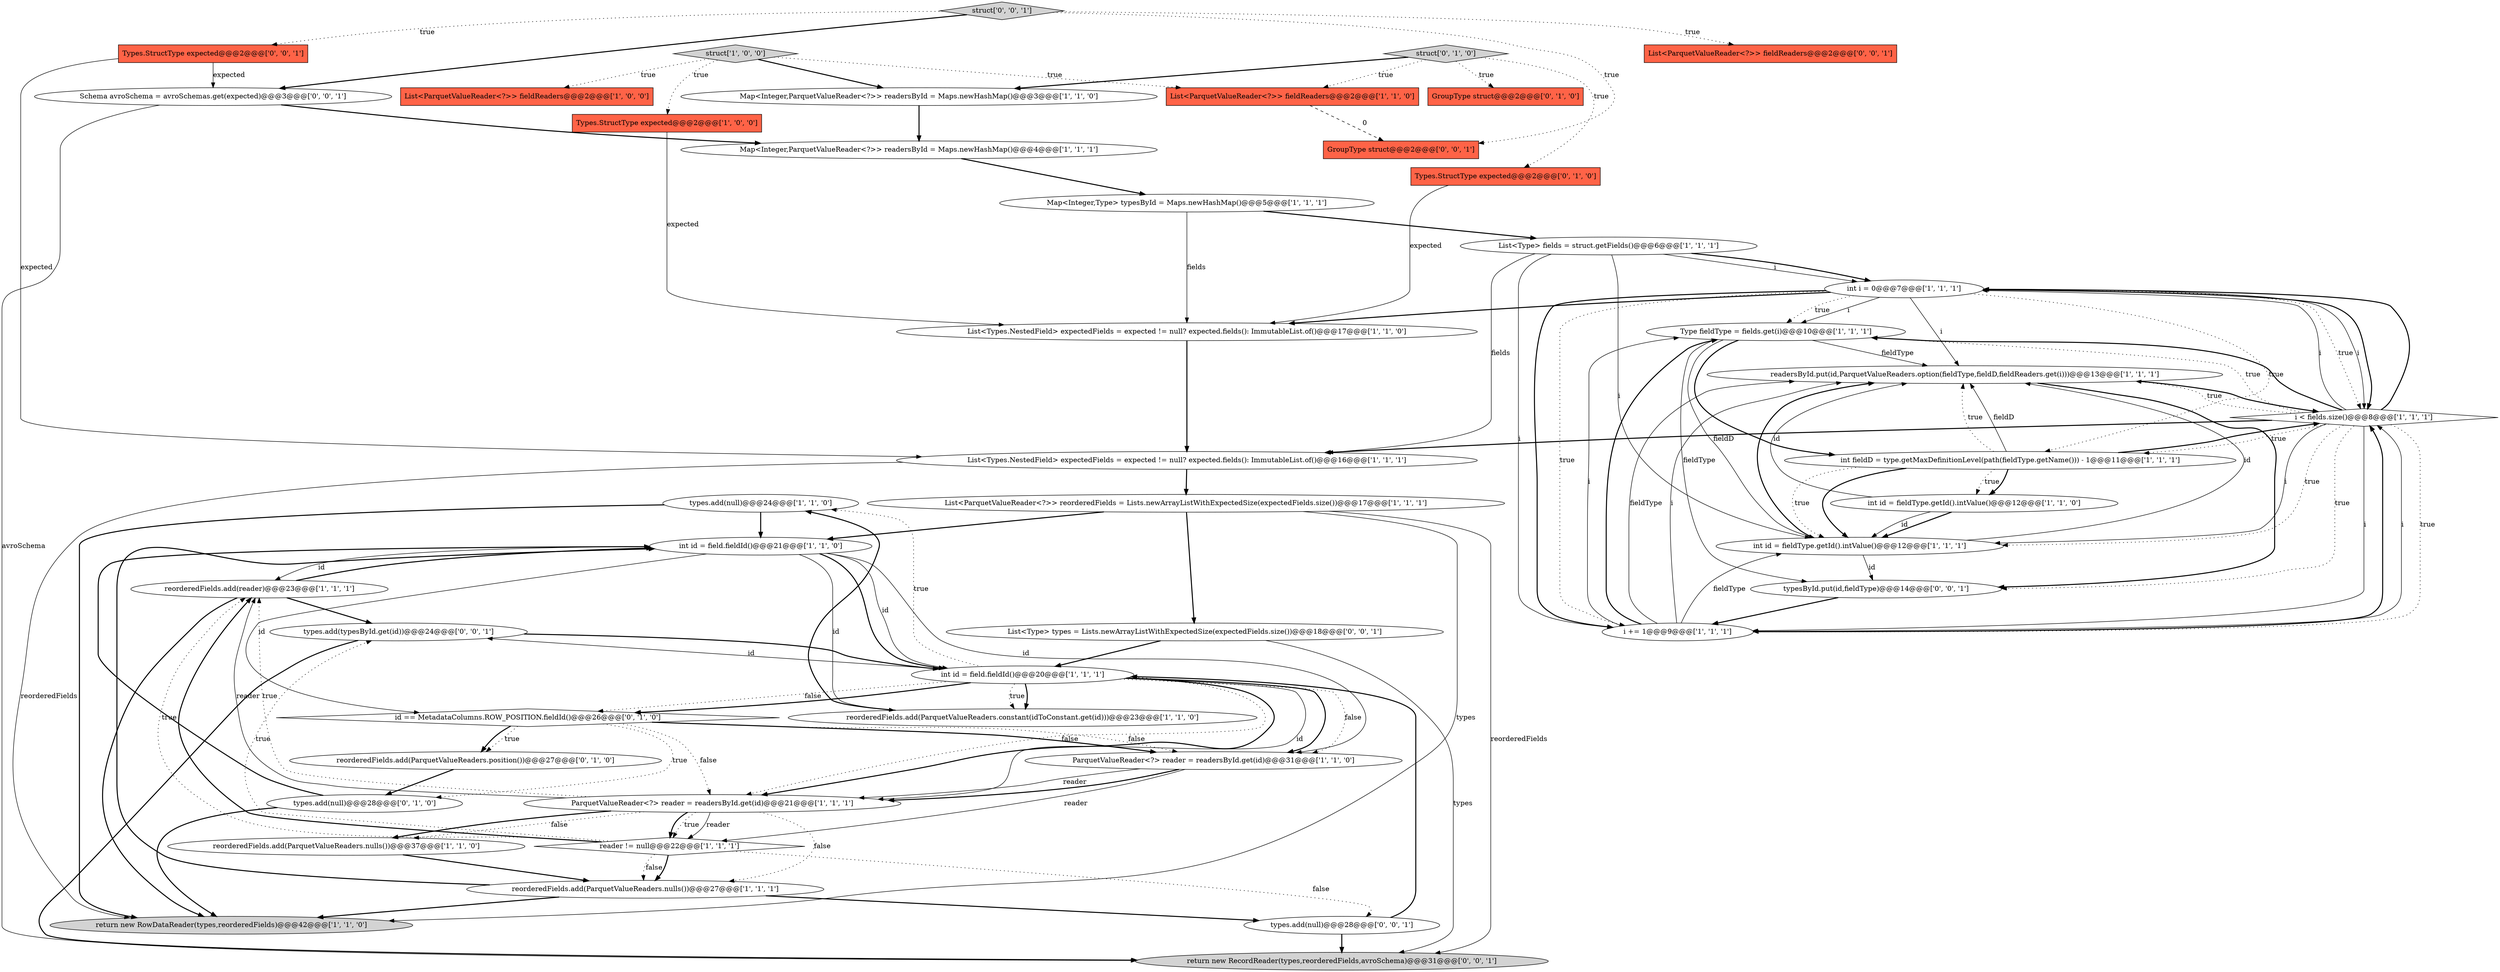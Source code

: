digraph {
5 [style = filled, label = "types.add(null)@@@24@@@['1', '1', '0']", fillcolor = white, shape = ellipse image = "AAA0AAABBB1BBB"];
32 [style = filled, label = "GroupType struct@@@2@@@['0', '1', '0']", fillcolor = tomato, shape = box image = "AAA0AAABBB2BBB"];
27 [style = filled, label = "reorderedFields.add(ParquetValueReaders.nulls())@@@37@@@['1', '1', '0']", fillcolor = white, shape = ellipse image = "AAA0AAABBB1BBB"];
11 [style = filled, label = "Map<Integer,ParquetValueReader<?>> readersById = Maps.newHashMap()@@@3@@@['1', '1', '0']", fillcolor = white, shape = ellipse image = "AAA0AAABBB1BBB"];
24 [style = filled, label = "Map<Integer,Type> typesById = Maps.newHashMap()@@@5@@@['1', '1', '1']", fillcolor = white, shape = ellipse image = "AAA0AAABBB1BBB"];
40 [style = filled, label = "types.add(null)@@@28@@@['0', '0', '1']", fillcolor = white, shape = ellipse image = "AAA0AAABBB3BBB"];
9 [style = filled, label = "List<Types.NestedField> expectedFields = expected != null? expected.fields(): ImmutableList.of()@@@17@@@['1', '1', '0']", fillcolor = white, shape = ellipse image = "AAA0AAABBB1BBB"];
25 [style = filled, label = "Type fieldType = fields.get(i)@@@10@@@['1', '1', '1']", fillcolor = white, shape = ellipse image = "AAA0AAABBB1BBB"];
10 [style = filled, label = "readersById.put(id,ParquetValueReaders.option(fieldType,fieldD,fieldReaders.get(i)))@@@13@@@['1', '1', '1']", fillcolor = white, shape = ellipse image = "AAA0AAABBB1BBB"];
7 [style = filled, label = "reader != null@@@22@@@['1', '1', '1']", fillcolor = white, shape = diamond image = "AAA0AAABBB1BBB"];
6 [style = filled, label = "struct['1', '0', '0']", fillcolor = lightgray, shape = diamond image = "AAA0AAABBB1BBB"];
38 [style = filled, label = "List<ParquetValueReader<?>> fieldReaders@@@2@@@['0', '0', '1']", fillcolor = tomato, shape = box image = "AAA0AAABBB3BBB"];
22 [style = filled, label = "List<Types.NestedField> expectedFields = expected != null? expected.fields(): ImmutableList.of()@@@16@@@['1', '1', '1']", fillcolor = white, shape = ellipse image = "AAA0AAABBB1BBB"];
35 [style = filled, label = "struct['0', '1', '0']", fillcolor = lightgray, shape = diamond image = "AAA0AAABBB2BBB"];
42 [style = filled, label = "List<Type> types = Lists.newArrayListWithExpectedSize(expectedFields.size())@@@18@@@['0', '0', '1']", fillcolor = white, shape = ellipse image = "AAA0AAABBB3BBB"];
19 [style = filled, label = "return new RowDataReader(types,reorderedFields)@@@42@@@['1', '1', '0']", fillcolor = lightgray, shape = ellipse image = "AAA0AAABBB1BBB"];
1 [style = filled, label = "List<ParquetValueReader<?>> reorderedFields = Lists.newArrayListWithExpectedSize(expectedFields.size())@@@17@@@['1', '1', '1']", fillcolor = white, shape = ellipse image = "AAA0AAABBB1BBB"];
36 [style = filled, label = "return new RecordReader(types,reorderedFields,avroSchema)@@@31@@@['0', '0', '1']", fillcolor = lightgray, shape = ellipse image = "AAA0AAABBB3BBB"];
20 [style = filled, label = "reorderedFields.add(reader)@@@23@@@['1', '1', '1']", fillcolor = white, shape = ellipse image = "AAA0AAABBB1BBB"];
34 [style = filled, label = "reorderedFields.add(ParquetValueReaders.position())@@@27@@@['0', '1', '0']", fillcolor = white, shape = ellipse image = "AAA1AAABBB2BBB"];
28 [style = filled, label = "int i = 0@@@7@@@['1', '1', '1']", fillcolor = white, shape = ellipse image = "AAA0AAABBB1BBB"];
4 [style = filled, label = "Types.StructType expected@@@2@@@['1', '0', '0']", fillcolor = tomato, shape = box image = "AAA0AAABBB1BBB"];
12 [style = filled, label = "ParquetValueReader<?> reader = readersById.get(id)@@@31@@@['1', '1', '0']", fillcolor = white, shape = ellipse image = "AAA0AAABBB1BBB"];
23 [style = filled, label = "List<Type> fields = struct.getFields()@@@6@@@['1', '1', '1']", fillcolor = white, shape = ellipse image = "AAA0AAABBB1BBB"];
17 [style = filled, label = "int id = field.fieldId()@@@20@@@['1', '1', '1']", fillcolor = white, shape = ellipse image = "AAA0AAABBB1BBB"];
26 [style = filled, label = "int id = fieldType.getId().intValue()@@@12@@@['1', '1', '0']", fillcolor = white, shape = ellipse image = "AAA0AAABBB1BBB"];
3 [style = filled, label = "reorderedFields.add(ParquetValueReaders.constant(idToConstant.get(id)))@@@23@@@['1', '1', '0']", fillcolor = white, shape = ellipse image = "AAA0AAABBB1BBB"];
2 [style = filled, label = "i < fields.size()@@@8@@@['1', '1', '1']", fillcolor = white, shape = diamond image = "AAA0AAABBB1BBB"];
45 [style = filled, label = "struct['0', '0', '1']", fillcolor = lightgray, shape = diamond image = "AAA0AAABBB3BBB"];
0 [style = filled, label = "ParquetValueReader<?> reader = readersById.get(id)@@@21@@@['1', '1', '1']", fillcolor = white, shape = ellipse image = "AAA0AAABBB1BBB"];
39 [style = filled, label = "types.add(typesById.get(id))@@@24@@@['0', '0', '1']", fillcolor = white, shape = ellipse image = "AAA0AAABBB3BBB"];
37 [style = filled, label = "Types.StructType expected@@@2@@@['0', '0', '1']", fillcolor = tomato, shape = box image = "AAA0AAABBB3BBB"];
8 [style = filled, label = "List<ParquetValueReader<?>> fieldReaders@@@2@@@['1', '0', '0']", fillcolor = tomato, shape = box image = "AAA0AAABBB1BBB"];
30 [style = filled, label = "Types.StructType expected@@@2@@@['0', '1', '0']", fillcolor = tomato, shape = box image = "AAA0AAABBB2BBB"];
13 [style = filled, label = "int fieldD = type.getMaxDefinitionLevel(path(fieldType.getName())) - 1@@@11@@@['1', '1', '1']", fillcolor = white, shape = ellipse image = "AAA0AAABBB1BBB"];
15 [style = filled, label = "reorderedFields.add(ParquetValueReaders.nulls())@@@27@@@['1', '1', '1']", fillcolor = white, shape = ellipse image = "AAA0AAABBB1BBB"];
29 [style = filled, label = "i += 1@@@9@@@['1', '1', '1']", fillcolor = white, shape = ellipse image = "AAA0AAABBB1BBB"];
21 [style = filled, label = "int id = field.fieldId()@@@21@@@['1', '1', '0']", fillcolor = white, shape = ellipse image = "AAA0AAABBB1BBB"];
44 [style = filled, label = "GroupType struct@@@2@@@['0', '0', '1']", fillcolor = tomato, shape = box image = "AAA0AAABBB3BBB"];
41 [style = filled, label = "typesById.put(id,fieldType)@@@14@@@['0', '0', '1']", fillcolor = white, shape = ellipse image = "AAA0AAABBB3BBB"];
31 [style = filled, label = "id == MetadataColumns.ROW_POSITION.fieldId()@@@26@@@['0', '1', '0']", fillcolor = white, shape = diamond image = "AAA1AAABBB2BBB"];
16 [style = filled, label = "Map<Integer,ParquetValueReader<?>> readersById = Maps.newHashMap()@@@4@@@['1', '1', '1']", fillcolor = white, shape = ellipse image = "AAA0AAABBB1BBB"];
33 [style = filled, label = "types.add(null)@@@28@@@['0', '1', '0']", fillcolor = white, shape = ellipse image = "AAA1AAABBB2BBB"];
43 [style = filled, label = "Schema avroSchema = avroSchemas.get(expected)@@@3@@@['0', '0', '1']", fillcolor = white, shape = ellipse image = "AAA0AAABBB3BBB"];
18 [style = filled, label = "List<ParquetValueReader<?>> fieldReaders@@@2@@@['1', '1', '0']", fillcolor = tomato, shape = box image = "AAA0AAABBB1BBB"];
14 [style = filled, label = "int id = fieldType.getId().intValue()@@@12@@@['1', '1', '1']", fillcolor = white, shape = ellipse image = "AAA0AAABBB1BBB"];
39->17 [style = bold, label=""];
0->27 [style = dotted, label="false"];
29->10 [style = solid, label="fieldType"];
0->7 [style = solid, label="reader"];
17->0 [style = solid, label="id"];
17->31 [style = dotted, label="false"];
35->32 [style = dotted, label="true"];
2->14 [style = solid, label="i"];
11->16 [style = bold, label=""];
17->3 [style = bold, label=""];
23->28 [style = solid, label="i"];
2->41 [style = dotted, label="true"];
13->26 [style = dotted, label="true"];
33->21 [style = bold, label=""];
43->36 [style = solid, label="avroSchema"];
0->27 [style = bold, label=""];
6->4 [style = dotted, label="true"];
2->28 [style = solid, label="i"];
31->34 [style = dotted, label="true"];
31->0 [style = dotted, label="false"];
25->13 [style = bold, label=""];
13->10 [style = solid, label="fieldD"];
35->18 [style = dotted, label="true"];
29->10 [style = solid, label="i"];
2->29 [style = dotted, label="true"];
1->36 [style = solid, label="reorderedFields"];
17->3 [style = dotted, label="true"];
14->10 [style = bold, label=""];
30->9 [style = solid, label="expected"];
31->34 [style = bold, label=""];
28->29 [style = bold, label=""];
25->14 [style = solid, label="fieldD"];
13->26 [style = bold, label=""];
12->0 [style = bold, label=""];
45->37 [style = dotted, label="true"];
37->22 [style = solid, label="expected"];
29->14 [style = solid, label="fieldType"];
0->7 [style = bold, label=""];
0->7 [style = dotted, label="true"];
6->11 [style = bold, label=""];
18->44 [style = dashed, label="0"];
31->33 [style = dotted, label="true"];
15->19 [style = bold, label=""];
13->10 [style = dotted, label="true"];
17->0 [style = dotted, label="false"];
15->21 [style = bold, label=""];
1->19 [style = solid, label="types"];
23->29 [style = solid, label="i"];
7->20 [style = bold, label=""];
2->14 [style = dotted, label="true"];
2->28 [style = bold, label=""];
43->16 [style = bold, label=""];
37->43 [style = solid, label="expected"];
31->12 [style = dotted, label="false"];
39->36 [style = bold, label=""];
21->12 [style = solid, label="id"];
28->25 [style = solid, label="i"];
20->39 [style = bold, label=""];
45->43 [style = bold, label=""];
28->25 [style = dotted, label="true"];
2->13 [style = dotted, label="true"];
26->10 [style = solid, label="id"];
0->20 [style = dotted, label="true"];
7->15 [style = dotted, label="false"];
0->15 [style = dotted, label="false"];
35->11 [style = bold, label=""];
22->1 [style = bold, label=""];
14->41 [style = solid, label="id"];
13->14 [style = dotted, label="true"];
17->5 [style = dotted, label="true"];
28->29 [style = dotted, label="true"];
28->9 [style = bold, label=""];
5->19 [style = bold, label=""];
21->3 [style = solid, label="id"];
29->25 [style = solid, label="i"];
22->19 [style = solid, label="reorderedFields"];
28->13 [style = dotted, label="true"];
21->17 [style = solid, label="id"];
29->2 [style = bold, label=""];
15->40 [style = bold, label=""];
34->33 [style = bold, label=""];
27->15 [style = bold, label=""];
31->12 [style = bold, label=""];
26->14 [style = bold, label=""];
21->31 [style = solid, label="id"];
10->41 [style = bold, label=""];
29->25 [style = bold, label=""];
20->19 [style = bold, label=""];
25->41 [style = solid, label="fieldType"];
28->2 [style = dotted, label="true"];
6->8 [style = dotted, label="true"];
5->21 [style = bold, label=""];
25->10 [style = solid, label="fieldType"];
42->17 [style = bold, label=""];
28->2 [style = solid, label="i"];
29->2 [style = solid, label="i"];
6->18 [style = dotted, label="true"];
12->7 [style = solid, label="reader"];
17->12 [style = dotted, label="false"];
7->39 [style = dotted, label="true"];
7->15 [style = bold, label=""];
40->17 [style = bold, label=""];
23->22 [style = solid, label="fields"];
28->2 [style = bold, label=""];
2->29 [style = solid, label="i"];
17->0 [style = bold, label=""];
21->20 [style = solid, label="id"];
24->9 [style = solid, label="fields"];
9->22 [style = bold, label=""];
16->24 [style = bold, label=""];
10->2 [style = bold, label=""];
24->23 [style = bold, label=""];
40->36 [style = bold, label=""];
1->21 [style = bold, label=""];
21->17 [style = bold, label=""];
2->25 [style = dotted, label="true"];
17->12 [style = bold, label=""];
0->20 [style = solid, label="reader"];
4->9 [style = solid, label="expected"];
2->25 [style = bold, label=""];
3->5 [style = bold, label=""];
2->10 [style = dotted, label="true"];
20->21 [style = bold, label=""];
41->29 [style = bold, label=""];
45->38 [style = dotted, label="true"];
2->22 [style = bold, label=""];
23->14 [style = solid, label="i"];
26->14 [style = solid, label="id"];
17->39 [style = solid, label="id"];
33->19 [style = bold, label=""];
28->10 [style = solid, label="i"];
7->40 [style = dotted, label="false"];
35->30 [style = dotted, label="true"];
23->28 [style = bold, label=""];
45->44 [style = dotted, label="true"];
13->14 [style = bold, label=""];
13->2 [style = bold, label=""];
7->20 [style = dotted, label="true"];
12->0 [style = solid, label="reader"];
14->10 [style = solid, label="id"];
42->36 [style = solid, label="types"];
1->42 [style = bold, label=""];
17->31 [style = bold, label=""];
}
